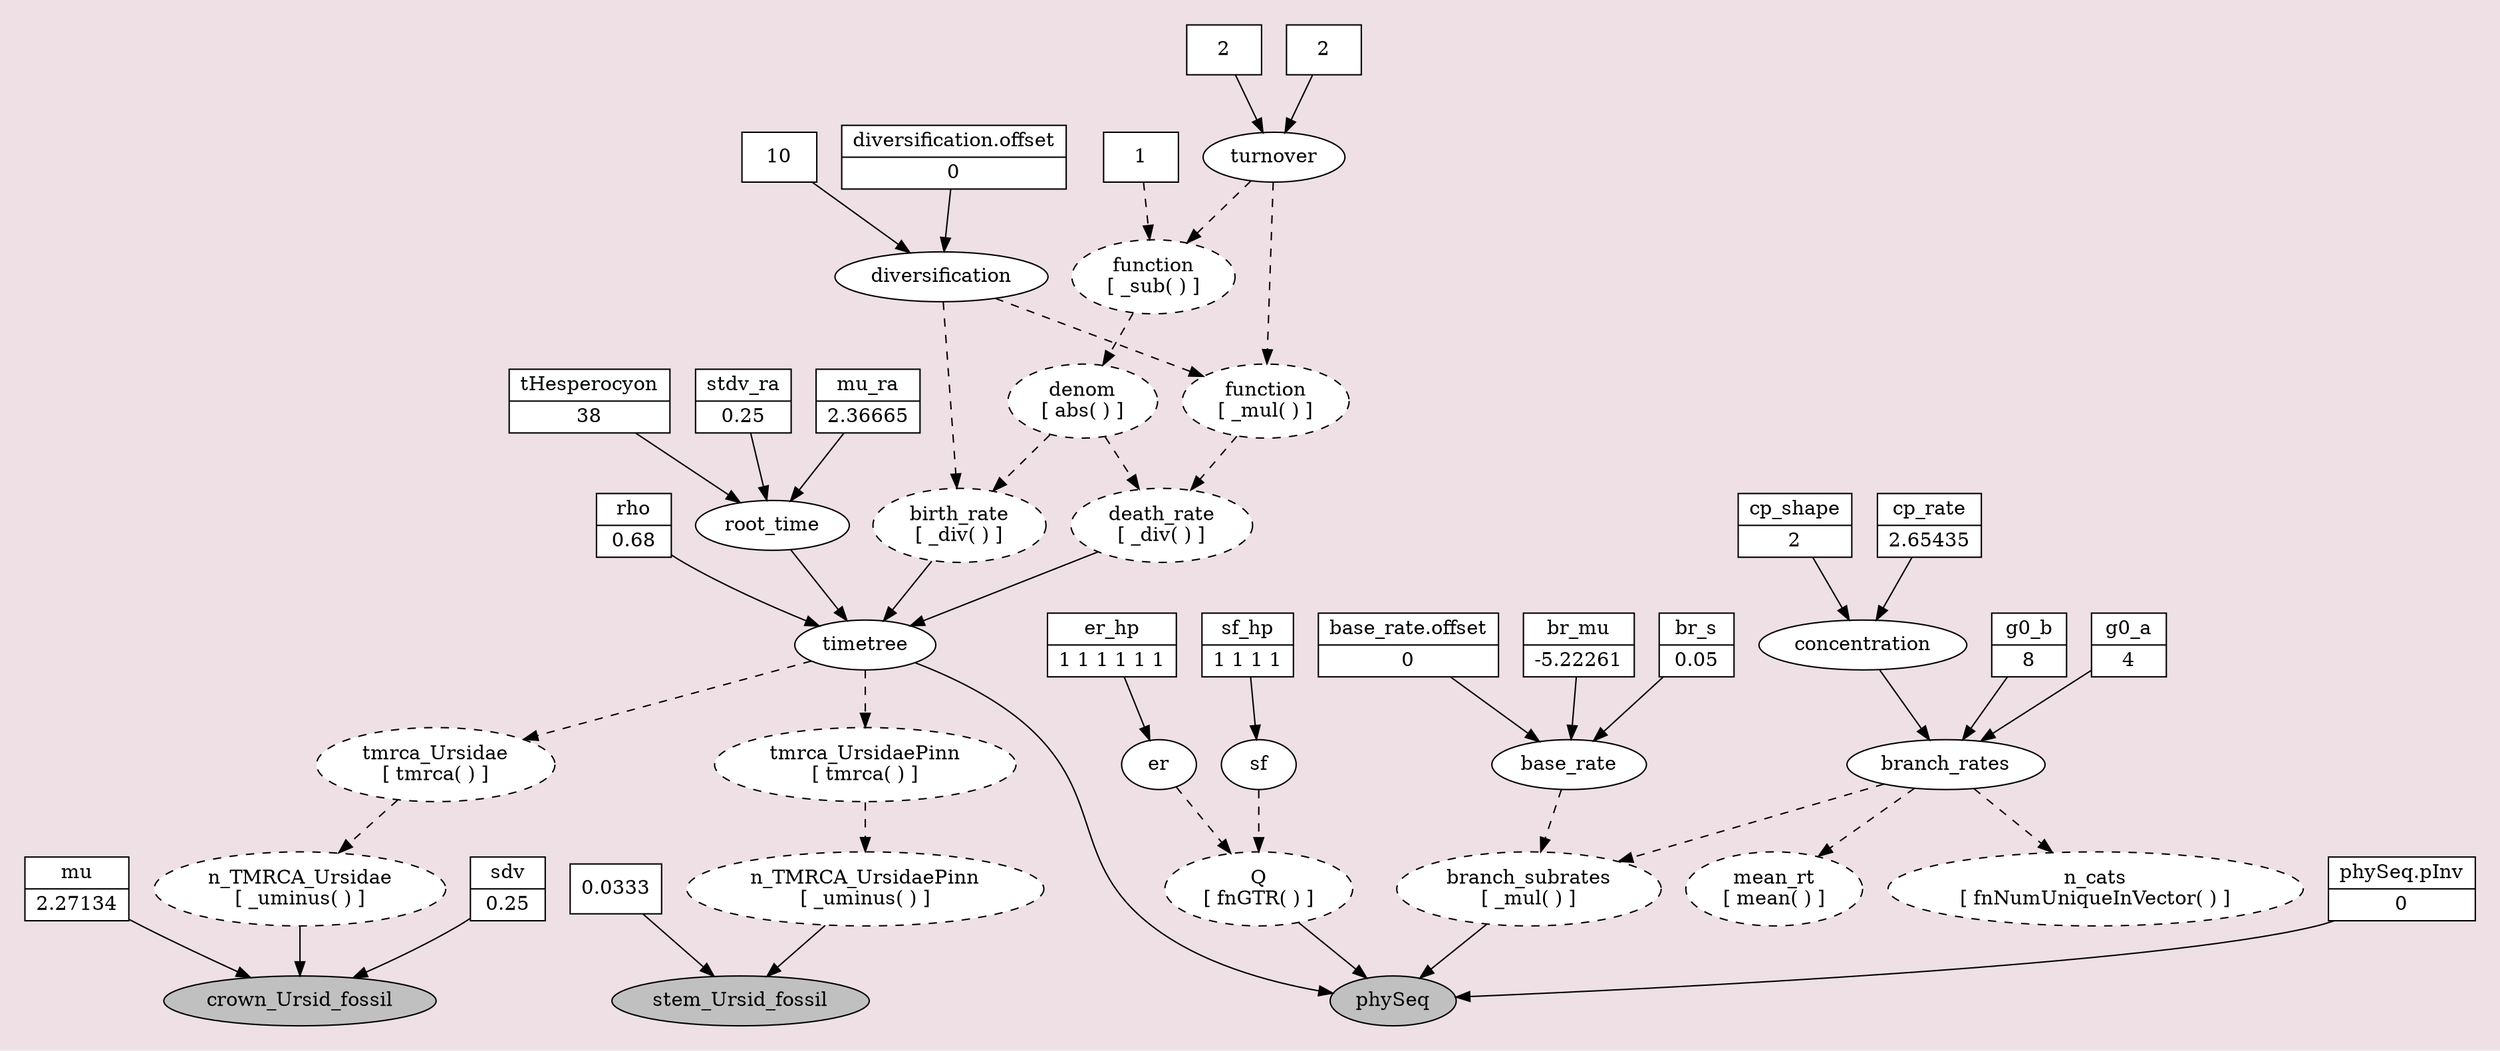 /* Graphical model description in DOT language                                    */
/*    To view graph:                                                              */
/*       open this file in the program Graphviz: http://www.graphviz.org          */
/*       or paste contents into an online viewer: http://stamm-wilbrandt.de/GraphvizFiddle */

digraph REVDAG {
   n_er_hp [shape=record, style=filled, fillcolor=white, label="{er_hp|1 1 1 1 1 1}"]
   n_er [shape=oval, style=filled, fillcolor=white, label="er"]
   n_Q [shape=oval, style="dashed,filled", fillcolor=white, label="Q\n[ fnGTR( ) ]"]
   n_sf [shape=oval, style=filled, fillcolor=white, label="sf"]
   n_sf_hp [shape=record, style=filled, fillcolor=white, label="{sf_hp|1 1 1 1}"]
   n_phySeq [shape=oval, style=filled, fillcolor=gray, label="phySeq"]
   n_timetree [shape=oval, style=filled, fillcolor=white, label="timetree"]
   n_birth_rate [shape=oval, style="dashed,filled", fillcolor=white, label="birth_rate\n[ _div( ) ]"]
   n_diversification [shape=oval, style=filled, fillcolor=white, label="diversification"]
   n_diversification_offset [shape=record, style=filled, fillcolor=white, label="{diversification.offset|0}"]
   n_0x7fe75259f0c0 [shape=box, style=filled, fillcolor=white, label="10"]
   n_0x7fe75259f260 [shape=oval, style="dashed,filled", fillcolor=white, label="function\n[ _mul( ) ]"]
   n_turnover [shape=oval, style=filled, fillcolor=white, label="turnover"]
   n_0x7fe7525bdcd0 [shape=box, style=filled, fillcolor=white, label="2"]
   n_0x7fe7525bde10 [shape=box, style=filled, fillcolor=white, label="2"]
   n_0x7fe7525bdfb0 [shape=oval, style="dashed,filled", fillcolor=white, label="function\n[ _sub( ) ]"]
   n_0x7fe7525be360 [shape=box, style=filled, fillcolor=white, label="1"]
   n_denom [shape=oval, style="dashed,filled", fillcolor=white, label="denom\n[ abs( ) ]"]
   n_death_rate [shape=oval, style="dashed,filled", fillcolor=white, label="death_rate\n[ _div( ) ]"]
   n_rho [shape=record, style=filled, fillcolor=white, label="{rho|0.68}"]
   n_root_time [shape=oval, style=filled, fillcolor=white, label="root_time"]
   n_tHesperocyon [shape=record, style=filled, fillcolor=white, label="{tHesperocyon|38}"]
   n_stdv_ra [shape=record, style=filled, fillcolor=white, label="{stdv_ra|0.25}"]
   n_mu_ra [shape=record, style=filled, fillcolor=white, label="{mu_ra|2.36665}"]
   n_tmrca_Ursidae [shape=oval, style="dashed,filled", fillcolor=white, label="tmrca_Ursidae\n[ tmrca( ) ]"]
   n_n_TMRCA_Ursidae [shape=oval, style="dashed,filled", fillcolor=white, label="n_TMRCA_Ursidae\n[ _uminus( ) ]"]
   n_crown_Ursid_fossil [shape=oval, style=filled, fillcolor=gray, label="crown_Ursid_fossil"]
   n_sdv [shape=record, style=filled, fillcolor=white, label="{sdv|0.25}"]
   n_mu [shape=record, style=filled, fillcolor=white, label="{mu|2.27134}"]
   n_tmrca_UrsidaePinn [shape=oval, style="dashed,filled", fillcolor=white, label="tmrca_UrsidaePinn\n[ tmrca( ) ]"]
   n_n_TMRCA_UrsidaePinn [shape=oval, style="dashed,filled", fillcolor=white, label="n_TMRCA_UrsidaePinn\n[ _uminus( ) ]"]
   n_stem_Ursid_fossil [shape=oval, style=filled, fillcolor=gray, label="stem_Ursid_fossil"]
   n_0x7fe7525c1e40 [shape=box, style=filled, fillcolor=white, label="0.0333"]
   n_branch_subrates [shape=oval, style="dashed,filled", fillcolor=white, label="branch_subrates\n[ _mul( ) ]"]
   n_base_rate [shape=oval, style=filled, fillcolor=white, label="base_rate"]
   n_br_s [shape=record, style=filled, fillcolor=white, label="{br_s|0.05}"]
   n_base_rate_offset [shape=record, style=filled, fillcolor=white, label="{base_rate.offset|0}"]
   n_br_mu [shape=record, style=filled, fillcolor=white, label="{br_mu|-5.22261}"]
   n_branch_rates [shape=oval, style=filled, fillcolor=white, label="branch_rates"]
   n_g0_a [shape=record, style=filled, fillcolor=white, label="{g0_a|4}"]
   n_concentration [shape=oval, style=filled, fillcolor=white, label="concentration"]
   n_cp_shape [shape=record, style=filled, fillcolor=white, label="{cp_shape|2}"]
   n_cp_rate [shape=record, style=filled, fillcolor=white, label="{cp_rate|2.65435}"]
   n_g0_b [shape=record, style=filled, fillcolor=white, label="{g0_b|8}"]
   n_n_cats [shape=oval, style="dashed,filled", fillcolor=white, label="n_cats\n[ fnNumUniqueInVector( ) ]"]
   n_mean_rt [shape=oval, style="dashed,filled", fillcolor=white, label="mean_rt\n[ mean( ) ]"]
   n_phySeq_pInv [shape=record, style=filled, fillcolor=white, label="{phySeq.pInv|0}"]
   n_er_hp -> n_er
   n_er -> n_Q[style=dashed]
   n_Q -> n_phySeq
   n_sf -> n_Q[style=dashed]
   n_sf_hp -> n_sf
   n_timetree -> n_phySeq
   n_timetree -> n_tmrca_Ursidae[style=dashed]
   n_timetree -> n_tmrca_UrsidaePinn[style=dashed]
   n_birth_rate -> n_timetree
   n_diversification -> n_birth_rate[style=dashed]
   n_diversification -> n_0x7fe75259f260[style=dashed]
   n_diversification_offset -> n_diversification
   n_0x7fe75259f0c0 -> n_diversification
   n_0x7fe75259f260 -> n_death_rate[style=dashed]
   n_turnover -> n_0x7fe75259f260[style=dashed]
   n_turnover -> n_0x7fe7525bdfb0[style=dashed]
   n_0x7fe7525bdcd0 -> n_turnover
   n_0x7fe7525bde10 -> n_turnover
   n_0x7fe7525bdfb0 -> n_denom[style=dashed]
   n_0x7fe7525be360 -> n_0x7fe7525bdfb0[style=dashed]
   n_denom -> n_birth_rate[style=dashed]
   n_denom -> n_death_rate[style=dashed]
   n_death_rate -> n_timetree
   n_rho -> n_timetree
   n_root_time -> n_timetree
   n_tHesperocyon -> n_root_time
   n_stdv_ra -> n_root_time
   n_mu_ra -> n_root_time
   n_tmrca_Ursidae -> n_n_TMRCA_Ursidae[style=dashed]
   n_n_TMRCA_Ursidae -> n_crown_Ursid_fossil
   n_sdv -> n_crown_Ursid_fossil
   n_mu -> n_crown_Ursid_fossil
   n_tmrca_UrsidaePinn -> n_n_TMRCA_UrsidaePinn[style=dashed]
   n_n_TMRCA_UrsidaePinn -> n_stem_Ursid_fossil
   n_0x7fe7525c1e40 -> n_stem_Ursid_fossil
   n_branch_subrates -> n_phySeq
   n_base_rate -> n_branch_subrates[style=dashed]
   n_br_s -> n_base_rate
   n_base_rate_offset -> n_base_rate
   n_br_mu -> n_base_rate
   n_branch_rates -> n_branch_subrates[style=dashed]
   n_branch_rates -> n_n_cats[style=dashed]
   n_branch_rates -> n_mean_rt[style=dashed]
   n_g0_a -> n_branch_rates
   n_concentration -> n_branch_rates
   n_cp_shape -> n_concentration
   n_cp_rate -> n_concentration
   n_g0_b -> n_branch_rates
   n_phySeq_pInv -> n_phySeq
   {rank=same; n_phySeq; n_crown_Ursid_fossil; n_stem_Ursid_fossil;}
   graph [bgcolor=lavenderblush2, pad=0.25]
}